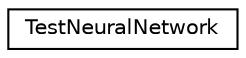 digraph G
{
  edge [fontname="Helvetica",fontsize="10",labelfontname="Helvetica",labelfontsize="10"];
  node [fontname="Helvetica",fontsize="10",shape=record];
  rankdir=LR;
  Node1 [label="TestNeuralNetwork",height=0.2,width=0.4,color="black", fillcolor="white", style="filled",URL="$class_test_neural_network.html"];
}
